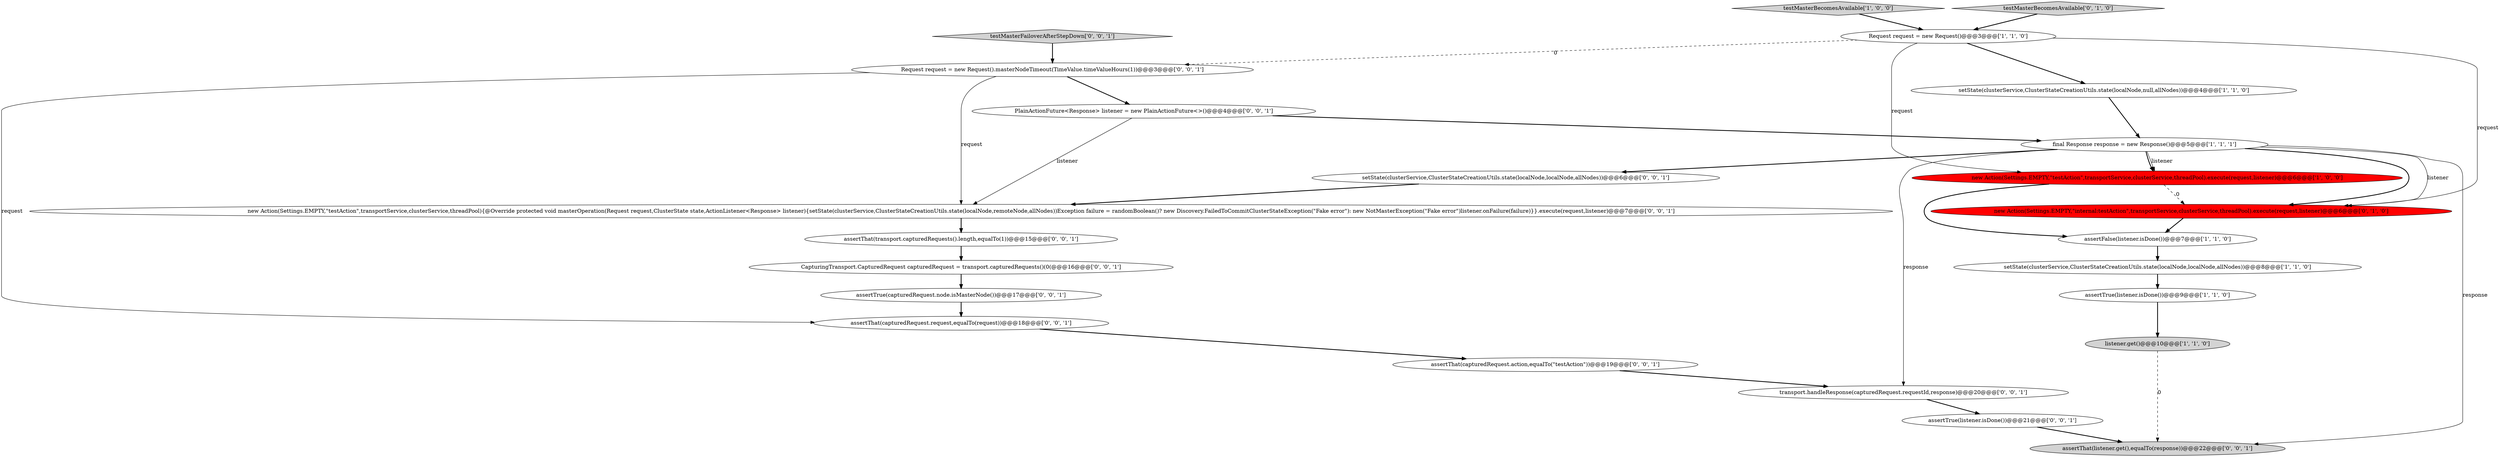 digraph {
7 [style = filled, label = "new Action(Settings.EMPTY,\"testAction\",transportService,clusterService,threadPool).execute(request,listener)@@@6@@@['1', '0', '0']", fillcolor = red, shape = ellipse image = "AAA1AAABBB1BBB"];
11 [style = filled, label = "new Action(Settings.EMPTY,\"testAction\",transportService,clusterService,threadPool){@Override protected void masterOperation(Request request,ClusterState state,ActionListener<Response> listener){setState(clusterService,ClusterStateCreationUtils.state(localNode,remoteNode,allNodes))Exception failure = randomBoolean()? new Discovery.FailedToCommitClusterStateException(\"Fake error\"): new NotMasterException(\"Fake error\")listener.onFailure(failure)}}.execute(request,listener)@@@7@@@['0', '0', '1']", fillcolor = white, shape = ellipse image = "AAA0AAABBB3BBB"];
2 [style = filled, label = "testMasterBecomesAvailable['1', '0', '0']", fillcolor = lightgray, shape = diamond image = "AAA0AAABBB1BBB"];
14 [style = filled, label = "Request request = new Request().masterNodeTimeout(TimeValue.timeValueHours(1))@@@3@@@['0', '0', '1']", fillcolor = white, shape = ellipse image = "AAA0AAABBB3BBB"];
20 [style = filled, label = "CapturingTransport.CapturedRequest capturedRequest = transport.capturedRequests()(0(@@@16@@@['0', '0', '1']", fillcolor = white, shape = ellipse image = "AAA0AAABBB3BBB"];
8 [style = filled, label = "assertFalse(listener.isDone())@@@7@@@['1', '1', '0']", fillcolor = white, shape = ellipse image = "AAA0AAABBB1BBB"];
23 [style = filled, label = "assertTrue(capturedRequest.node.isMasterNode())@@@17@@@['0', '0', '1']", fillcolor = white, shape = ellipse image = "AAA0AAABBB3BBB"];
9 [style = filled, label = "testMasterBecomesAvailable['0', '1', '0']", fillcolor = lightgray, shape = diamond image = "AAA0AAABBB2BBB"];
21 [style = filled, label = "assertThat(transport.capturedRequests().length,equalTo(1))@@@15@@@['0', '0', '1']", fillcolor = white, shape = ellipse image = "AAA0AAABBB3BBB"];
16 [style = filled, label = "transport.handleResponse(capturedRequest.requestId,response)@@@20@@@['0', '0', '1']", fillcolor = white, shape = ellipse image = "AAA0AAABBB3BBB"];
5 [style = filled, label = "Request request = new Request()@@@3@@@['1', '1', '0']", fillcolor = white, shape = ellipse image = "AAA0AAABBB1BBB"];
15 [style = filled, label = "PlainActionFuture<Response> listener = new PlainActionFuture<>()@@@4@@@['0', '0', '1']", fillcolor = white, shape = ellipse image = "AAA0AAABBB3BBB"];
6 [style = filled, label = "setState(clusterService,ClusterStateCreationUtils.state(localNode,null,allNodes))@@@4@@@['1', '1', '0']", fillcolor = white, shape = ellipse image = "AAA0AAABBB1BBB"];
3 [style = filled, label = "assertTrue(listener.isDone())@@@9@@@['1', '1', '0']", fillcolor = white, shape = ellipse image = "AAA0AAABBB1BBB"];
19 [style = filled, label = "testMasterFailoverAfterStepDown['0', '0', '1']", fillcolor = lightgray, shape = diamond image = "AAA0AAABBB3BBB"];
0 [style = filled, label = "setState(clusterService,ClusterStateCreationUtils.state(localNode,localNode,allNodes))@@@8@@@['1', '1', '0']", fillcolor = white, shape = ellipse image = "AAA0AAABBB1BBB"];
4 [style = filled, label = "listener.get()@@@10@@@['1', '1', '0']", fillcolor = lightgray, shape = ellipse image = "AAA0AAABBB1BBB"];
13 [style = filled, label = "assertTrue(listener.isDone())@@@21@@@['0', '0', '1']", fillcolor = white, shape = ellipse image = "AAA0AAABBB3BBB"];
22 [style = filled, label = "assertThat(capturedRequest.action,equalTo(\"testAction\"))@@@19@@@['0', '0', '1']", fillcolor = white, shape = ellipse image = "AAA0AAABBB3BBB"];
18 [style = filled, label = "assertThat(listener.get(),equalTo(response))@@@22@@@['0', '0', '1']", fillcolor = lightgray, shape = ellipse image = "AAA0AAABBB3BBB"];
10 [style = filled, label = "new Action(Settings.EMPTY,\"internal:testAction\",transportService,clusterService,threadPool).execute(request,listener)@@@6@@@['0', '1', '0']", fillcolor = red, shape = ellipse image = "AAA1AAABBB2BBB"];
12 [style = filled, label = "setState(clusterService,ClusterStateCreationUtils.state(localNode,localNode,allNodes))@@@6@@@['0', '0', '1']", fillcolor = white, shape = ellipse image = "AAA0AAABBB3BBB"];
17 [style = filled, label = "assertThat(capturedRequest.request,equalTo(request))@@@18@@@['0', '0', '1']", fillcolor = white, shape = ellipse image = "AAA0AAABBB3BBB"];
1 [style = filled, label = "final Response response = new Response()@@@5@@@['1', '1', '1']", fillcolor = white, shape = ellipse image = "AAA0AAABBB1BBB"];
0->3 [style = bold, label=""];
4->18 [style = dashed, label="0"];
16->13 [style = bold, label=""];
5->14 [style = dashed, label="0"];
22->16 [style = bold, label=""];
11->21 [style = bold, label=""];
1->7 [style = solid, label="listener"];
12->11 [style = bold, label=""];
1->18 [style = solid, label="response"];
17->22 [style = bold, label=""];
7->8 [style = bold, label=""];
1->7 [style = bold, label=""];
3->4 [style = bold, label=""];
14->17 [style = solid, label="request"];
8->0 [style = bold, label=""];
6->1 [style = bold, label=""];
21->20 [style = bold, label=""];
19->14 [style = bold, label=""];
5->6 [style = bold, label=""];
10->8 [style = bold, label=""];
20->23 [style = bold, label=""];
14->11 [style = solid, label="request"];
1->16 [style = solid, label="response"];
5->7 [style = solid, label="request"];
1->12 [style = bold, label=""];
9->5 [style = bold, label=""];
7->10 [style = dashed, label="0"];
23->17 [style = bold, label=""];
14->15 [style = bold, label=""];
15->11 [style = solid, label="listener"];
1->10 [style = solid, label="listener"];
1->10 [style = bold, label=""];
5->10 [style = solid, label="request"];
13->18 [style = bold, label=""];
2->5 [style = bold, label=""];
15->1 [style = bold, label=""];
}
